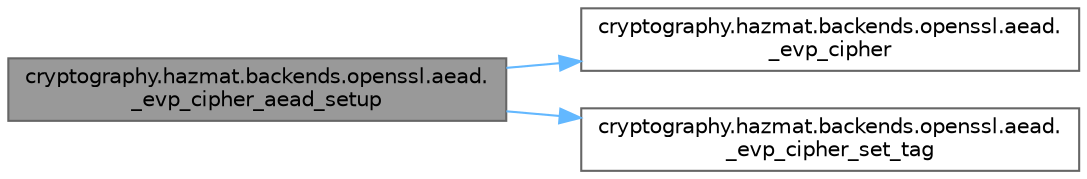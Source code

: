 digraph "cryptography.hazmat.backends.openssl.aead._evp_cipher_aead_setup"
{
 // LATEX_PDF_SIZE
  bgcolor="transparent";
  edge [fontname=Helvetica,fontsize=10,labelfontname=Helvetica,labelfontsize=10];
  node [fontname=Helvetica,fontsize=10,shape=box,height=0.2,width=0.4];
  rankdir="LR";
  Node1 [id="Node000001",label="cryptography.hazmat.backends.openssl.aead.\l_evp_cipher_aead_setup",height=0.2,width=0.4,color="gray40", fillcolor="grey60", style="filled", fontcolor="black",tooltip=" "];
  Node1 -> Node2 [id="edge1_Node000001_Node000002",color="steelblue1",style="solid",tooltip=" "];
  Node2 [id="Node000002",label="cryptography.hazmat.backends.openssl.aead.\l_evp_cipher",height=0.2,width=0.4,color="grey40", fillcolor="white", style="filled",URL="$namespacecryptography_1_1hazmat_1_1backends_1_1openssl_1_1aead.html#a7648d086b709c30845647033f7994c6d",tooltip=" "];
  Node1 -> Node3 [id="edge2_Node000001_Node000003",color="steelblue1",style="solid",tooltip=" "];
  Node3 [id="Node000003",label="cryptography.hazmat.backends.openssl.aead.\l_evp_cipher_set_tag",height=0.2,width=0.4,color="grey40", fillcolor="white", style="filled",URL="$namespacecryptography_1_1hazmat_1_1backends_1_1openssl_1_1aead.html#a89f04fe619b45b820b711e2244317434",tooltip=" "];
}
